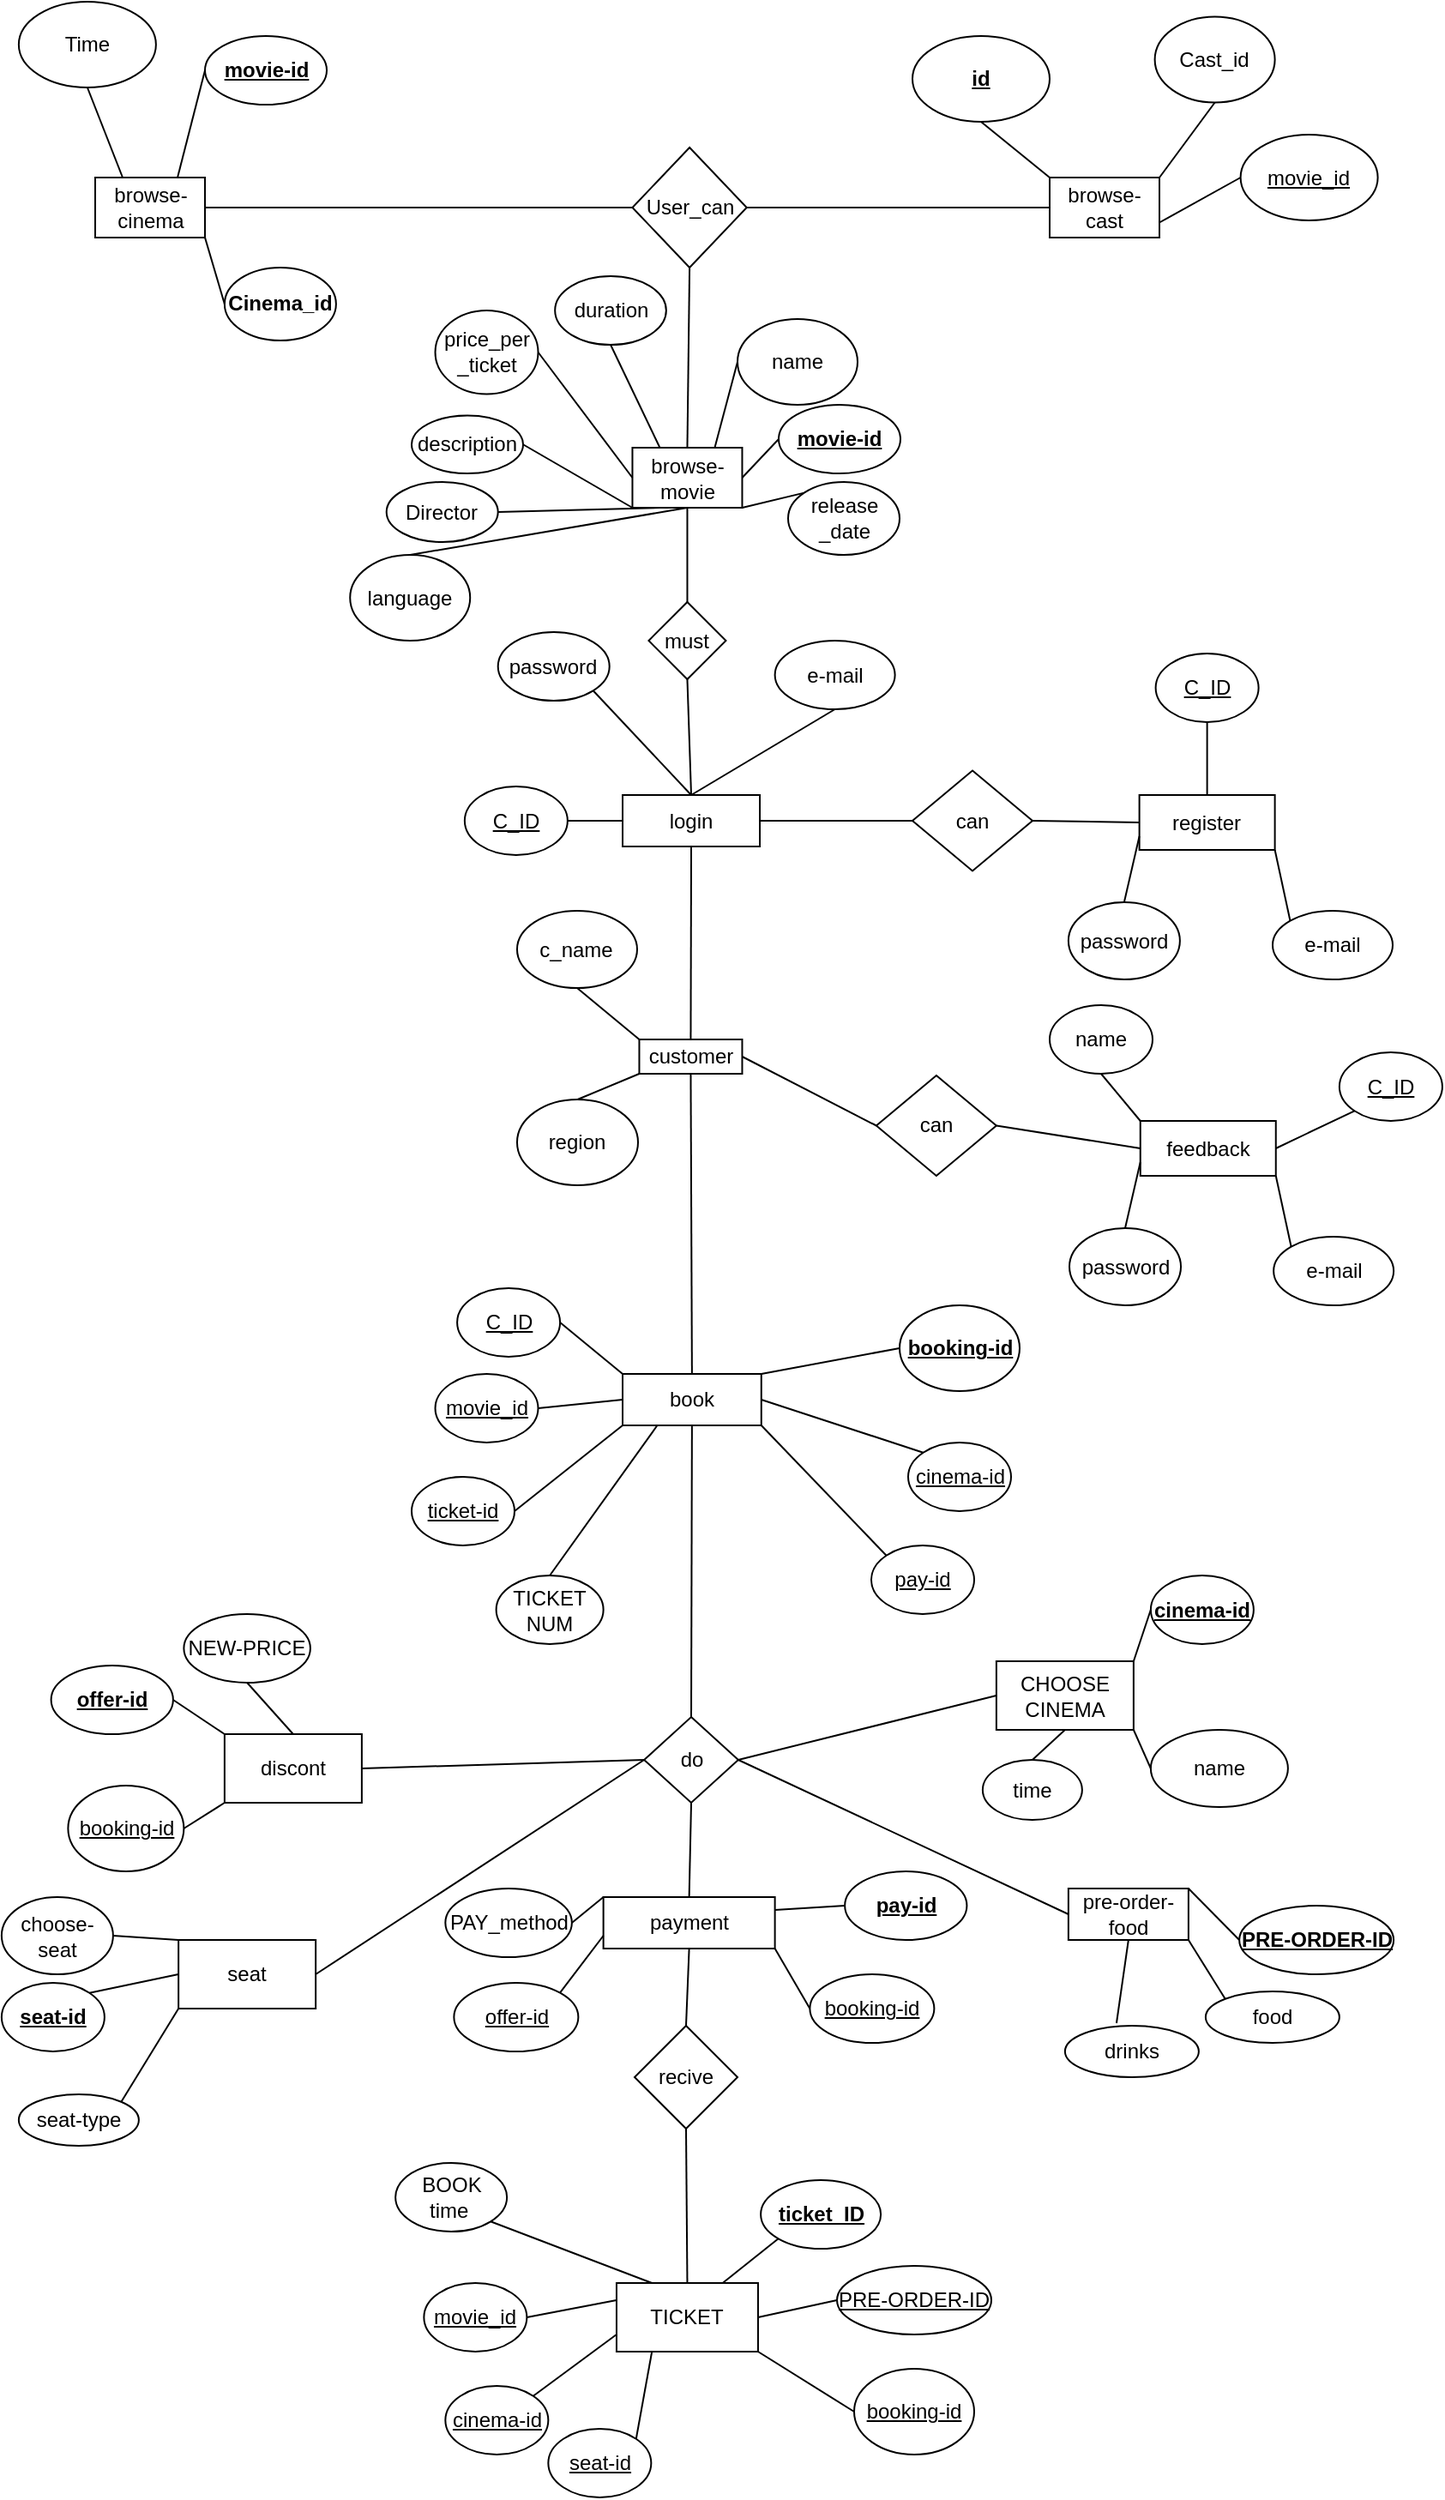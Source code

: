 <mxfile version="20.8.10" type="device"><diagram name="Page-1" id="c8yN2oYw92QMiAR7TUfr"><mxGraphModel dx="613" dy="-322" grid="1" gridSize="10" guides="1" tooltips="1" connect="1" arrows="1" fold="1" page="1" pageScale="1" pageWidth="850" pageHeight="1100" math="0" shadow="0"><root><mxCell id="0"/><mxCell id="1" parent="0"/><mxCell id="tfNcfet5MnwZMWv4psd8-120" value="login" style="rounded=0;whiteSpace=wrap;html=1;" parent="1" vertex="1"><mxGeometry x="401.01" y="1782.5" width="80" height="30" as="geometry"/></mxCell><mxCell id="tfNcfet5MnwZMWv4psd8-121" value="&lt;u&gt;C_ID&lt;/u&gt;" style="ellipse;whiteSpace=wrap;html=1;" parent="1" vertex="1"><mxGeometry x="308.93" y="1777.5" width="60" height="40" as="geometry"/></mxCell><mxCell id="tfNcfet5MnwZMWv4psd8-122" value="" style="endArrow=none;html=1;rounded=0;entryX=1;entryY=0.5;entryDx=0;entryDy=0;exitX=0;exitY=0.5;exitDx=0;exitDy=0;" parent="1" source="tfNcfet5MnwZMWv4psd8-120" target="tfNcfet5MnwZMWv4psd8-121" edge="1"><mxGeometry width="50" height="50" relative="1" as="geometry"><mxPoint x="436.01" y="1802.5" as="sourcePoint"/><mxPoint x="266.01" y="1652.5" as="targetPoint"/></mxGeometry></mxCell><mxCell id="tfNcfet5MnwZMWv4psd8-123" value="c_name" style="ellipse;whiteSpace=wrap;html=1;" parent="1" vertex="1"><mxGeometry x="339.49" y="1850" width="70" height="45" as="geometry"/></mxCell><mxCell id="tfNcfet5MnwZMWv4psd8-124" value="" style="endArrow=none;html=1;rounded=0;entryX=0.5;entryY=1;entryDx=0;entryDy=0;exitX=0;exitY=0;exitDx=0;exitDy=0;" parent="1" source="tfNcfet5MnwZMWv4psd8-133" target="tfNcfet5MnwZMWv4psd8-123" edge="1"><mxGeometry width="50" height="50" relative="1" as="geometry"><mxPoint x="700.73" y="1840" as="sourcePoint"/><mxPoint x="750.73" y="1790" as="targetPoint"/></mxGeometry></mxCell><mxCell id="tfNcfet5MnwZMWv4psd8-125" value="password" style="ellipse;whiteSpace=wrap;html=1;" parent="1" vertex="1"><mxGeometry x="328.35" y="1687.5" width="65" height="40" as="geometry"/></mxCell><mxCell id="tfNcfet5MnwZMWv4psd8-126" value="" style="endArrow=none;html=1;rounded=0;entryX=0.5;entryY=0;entryDx=0;entryDy=0;exitX=1;exitY=1;exitDx=0;exitDy=0;" parent="1" source="tfNcfet5MnwZMWv4psd8-125" target="tfNcfet5MnwZMWv4psd8-120" edge="1"><mxGeometry width="50" height="50" relative="1" as="geometry"><mxPoint x="216.01" y="1702.5" as="sourcePoint"/><mxPoint x="266.01" y="1652.5" as="targetPoint"/></mxGeometry></mxCell><mxCell id="tfNcfet5MnwZMWv4psd8-127" value="region" style="ellipse;whiteSpace=wrap;html=1;" parent="1" vertex="1"><mxGeometry x="339.49" y="1960" width="70.51" height="50" as="geometry"/></mxCell><mxCell id="tfNcfet5MnwZMWv4psd8-128" value="" style="endArrow=none;html=1;rounded=0;entryX=0;entryY=1;entryDx=0;entryDy=0;exitX=0.5;exitY=0;exitDx=0;exitDy=0;" parent="1" source="tfNcfet5MnwZMWv4psd8-127" target="tfNcfet5MnwZMWv4psd8-133" edge="1"><mxGeometry width="50" height="50" relative="1" as="geometry"><mxPoint x="700.73" y="2040" as="sourcePoint"/><mxPoint x="750.73" y="1990" as="targetPoint"/></mxGeometry></mxCell><mxCell id="tfNcfet5MnwZMWv4psd8-129" value="e-mail" style="ellipse;whiteSpace=wrap;html=1;" parent="1" vertex="1"><mxGeometry x="489.81" y="1692.5" width="70" height="40" as="geometry"/></mxCell><mxCell id="tfNcfet5MnwZMWv4psd8-130" value="" style="endArrow=none;html=1;rounded=0;entryX=0.5;entryY=0;entryDx=0;entryDy=0;exitX=0.5;exitY=1;exitDx=0;exitDy=0;" parent="1" source="tfNcfet5MnwZMWv4psd8-129" target="tfNcfet5MnwZMWv4psd8-120" edge="1"><mxGeometry width="50" height="50" relative="1" as="geometry"><mxPoint x="296.01" y="1902.5" as="sourcePoint"/><mxPoint x="346.01" y="1852.5" as="targetPoint"/></mxGeometry></mxCell><mxCell id="tfNcfet5MnwZMWv4psd8-131" value="must" style="rhombus;whiteSpace=wrap;html=1;" parent="1" vertex="1"><mxGeometry x="416.23" y="1670" width="45" height="45" as="geometry"/></mxCell><mxCell id="tfNcfet5MnwZMWv4psd8-132" value="" style="endArrow=none;html=1;rounded=0;exitX=0.5;exitY=0;exitDx=0;exitDy=0;entryX=0.5;entryY=1;entryDx=0;entryDy=0;" parent="1" source="tfNcfet5MnwZMWv4psd8-131" target="Bid3U2MxyrTNXys7s-Tc-70" edge="1"><mxGeometry width="50" height="50" relative="1" as="geometry"><mxPoint x="433.35" y="1360" as="sourcePoint"/><mxPoint x="470" y="1670" as="targetPoint"/></mxGeometry></mxCell><mxCell id="tfNcfet5MnwZMWv4psd8-133" value="customer" style="rounded=0;whiteSpace=wrap;html=1;" parent="1" vertex="1"><mxGeometry x="410.73" y="1925" width="60" height="20" as="geometry"/></mxCell><mxCell id="tfNcfet5MnwZMWv4psd8-134" value="" style="endArrow=none;html=1;rounded=0;exitX=0.5;exitY=0;exitDx=0;exitDy=0;entryX=0.5;entryY=1;entryDx=0;entryDy=0;" parent="1" source="tfNcfet5MnwZMWv4psd8-133" target="tfNcfet5MnwZMWv4psd8-120" edge="1"><mxGeometry width="50" height="50" relative="1" as="geometry"><mxPoint x="723" y="2012.5" as="sourcePoint"/><mxPoint x="471.76" y="1880" as="targetPoint"/></mxGeometry></mxCell><mxCell id="tfNcfet5MnwZMWv4psd8-135" value="User_can" style="rhombus;whiteSpace=wrap;html=1;" parent="1" vertex="1"><mxGeometry x="406.73" y="1405" width="66.63" height="70" as="geometry"/></mxCell><mxCell id="tfNcfet5MnwZMWv4psd8-137" value="" style="endArrow=none;html=1;rounded=0;entryX=0.5;entryY=1;entryDx=0;entryDy=0;exitX=0.5;exitY=0;exitDx=0;exitDy=0;" parent="1" source="tfNcfet5MnwZMWv4psd8-120" target="tfNcfet5MnwZMWv4psd8-131" edge="1"><mxGeometry width="50" height="50" relative="1" as="geometry"><mxPoint x="360" y="1350" as="sourcePoint"/><mxPoint x="421.24" y="1452.5" as="targetPoint"/></mxGeometry></mxCell><mxCell id="tfNcfet5MnwZMWv4psd8-138" value="browse-cast" style="rounded=0;whiteSpace=wrap;html=1;" parent="1" vertex="1"><mxGeometry x="650" y="1422.5" width="64" height="35" as="geometry"/></mxCell><mxCell id="tfNcfet5MnwZMWv4psd8-139" value="" style="endArrow=none;html=1;rounded=0;entryX=0;entryY=0.5;entryDx=0;entryDy=0;exitX=1;exitY=0.5;exitDx=0;exitDy=0;" parent="1" source="tfNcfet5MnwZMWv4psd8-135" target="tfNcfet5MnwZMWv4psd8-138" edge="1"><mxGeometry width="50" height="50" relative="1" as="geometry"><mxPoint x="649.12" y="1442.5" as="sourcePoint"/><mxPoint x="698.25" y="1397.5" as="targetPoint"/></mxGeometry></mxCell><mxCell id="tfNcfet5MnwZMWv4psd8-140" value="Cast_id" style="ellipse;whiteSpace=wrap;html=1;" parent="1" vertex="1"><mxGeometry x="711.31" y="1328.75" width="70" height="50" as="geometry"/></mxCell><mxCell id="tfNcfet5MnwZMWv4psd8-141" value="" style="endArrow=none;html=1;rounded=0;entryX=0.5;entryY=1;entryDx=0;entryDy=0;exitX=1;exitY=0;exitDx=0;exitDy=0;" parent="1" source="tfNcfet5MnwZMWv4psd8-138" target="tfNcfet5MnwZMWv4psd8-140" edge="1"><mxGeometry width="50" height="50" relative="1" as="geometry"><mxPoint x="694.69" y="1422.5" as="sourcePoint"/><mxPoint x="827.93" y="1470" as="targetPoint"/></mxGeometry></mxCell><mxCell id="tfNcfet5MnwZMWv4psd8-143" value="&lt;u&gt;&lt;b&gt;id&lt;/b&gt;&lt;/u&gt;" style="ellipse;whiteSpace=wrap;html=1;" parent="1" vertex="1"><mxGeometry x="570" y="1340" width="80" height="50" as="geometry"/></mxCell><mxCell id="tfNcfet5MnwZMWv4psd8-145" value="" style="endArrow=none;html=1;rounded=0;entryX=0.5;entryY=1;entryDx=0;entryDy=0;exitX=0;exitY=0;exitDx=0;exitDy=0;" parent="1" source="tfNcfet5MnwZMWv4psd8-138" target="tfNcfet5MnwZMWv4psd8-143" edge="1"><mxGeometry width="50" height="50" relative="1" as="geometry"><mxPoint x="678.69" y="1422.5" as="sourcePoint"/><mxPoint x="868.28" y="1492.252" as="targetPoint"/></mxGeometry></mxCell><mxCell id="tfNcfet5MnwZMWv4psd8-146" value="" style="endArrow=none;html=1;rounded=0;entryX=0;entryY=0.5;entryDx=0;entryDy=0;exitX=1;exitY=0.75;exitDx=0;exitDy=0;" parent="1" source="tfNcfet5MnwZMWv4psd8-138" target="tfNcfet5MnwZMWv4psd8-149" edge="1"><mxGeometry width="50" height="50" relative="1" as="geometry"><mxPoint x="726.69" y="1448.75" as="sourcePoint"/><mxPoint x="792.29" y="1492.5" as="targetPoint"/></mxGeometry></mxCell><mxCell id="tfNcfet5MnwZMWv4psd8-149" value="&lt;u&gt;movie_id&lt;/u&gt;" style="ellipse;whiteSpace=wrap;html=1;" parent="1" vertex="1"><mxGeometry x="761.31" y="1397.5" width="80" height="50" as="geometry"/></mxCell><mxCell id="tfNcfet5MnwZMWv4psd8-162" value="" style="endArrow=none;html=1;rounded=0;entryX=0;entryY=0.5;entryDx=0;entryDy=0;exitX=1;exitY=0.5;exitDx=0;exitDy=0;" parent="1" source="Bid3U2MxyrTNXys7s-Tc-1" target="tfNcfet5MnwZMWv4psd8-135" edge="1"><mxGeometry width="50" height="50" relative="1" as="geometry"><mxPoint x="438" y="1240" as="sourcePoint"/><mxPoint x="450" y="1490" as="targetPoint"/></mxGeometry></mxCell><mxCell id="tfNcfet5MnwZMWv4psd8-164" value="do" style="rhombus;whiteSpace=wrap;html=1;" parent="1" vertex="1"><mxGeometry x="413.57" y="2320" width="54.88" height="50" as="geometry"/></mxCell><mxCell id="tfNcfet5MnwZMWv4psd8-165" value="book" style="rounded=0;whiteSpace=wrap;html=1;" parent="1" vertex="1"><mxGeometry x="401.01" y="2120" width="80.87" height="30" as="geometry"/></mxCell><mxCell id="tfNcfet5MnwZMWv4psd8-166" value="" style="endArrow=none;html=1;rounded=0;exitX=0.5;exitY=1;exitDx=0;exitDy=0;entryX=0.5;entryY=0;entryDx=0;entryDy=0;" parent="1" source="tfNcfet5MnwZMWv4psd8-135" target="Bid3U2MxyrTNXys7s-Tc-70" edge="1"><mxGeometry width="50" height="50" relative="1" as="geometry"><mxPoint x="401.24" y="1523.75" as="sourcePoint"/><mxPoint x="438" y="1570" as="targetPoint"/></mxGeometry></mxCell><mxCell id="tfNcfet5MnwZMWv4psd8-167" value="&lt;b&gt;&lt;u&gt;booking-id&lt;/u&gt;&lt;/b&gt;" style="ellipse;whiteSpace=wrap;html=1;" parent="1" vertex="1"><mxGeometry x="562.5" y="2080" width="70" height="50" as="geometry"/></mxCell><mxCell id="tfNcfet5MnwZMWv4psd8-168" value="" style="endArrow=none;html=1;rounded=0;entryX=0;entryY=0.5;entryDx=0;entryDy=0;exitX=1;exitY=0;exitDx=0;exitDy=0;" parent="1" source="tfNcfet5MnwZMWv4psd8-165" target="tfNcfet5MnwZMWv4psd8-167" edge="1"><mxGeometry width="50" height="50" relative="1" as="geometry"><mxPoint x="501.56" y="2246.25" as="sourcePoint"/><mxPoint x="641.01" y="2306.002" as="targetPoint"/></mxGeometry></mxCell><mxCell id="tfNcfet5MnwZMWv4psd8-169" value="&lt;u&gt;C_ID&lt;/u&gt;" style="ellipse;whiteSpace=wrap;html=1;" parent="1" vertex="1"><mxGeometry x="304.55" y="2070" width="60" height="40" as="geometry"/></mxCell><mxCell id="tfNcfet5MnwZMWv4psd8-170" value="" style="endArrow=none;html=1;rounded=0;entryX=1;entryY=0.5;entryDx=0;entryDy=0;exitX=0;exitY=0;exitDx=0;exitDy=0;" parent="1" source="tfNcfet5MnwZMWv4psd8-165" target="tfNcfet5MnwZMWv4psd8-169" edge="1"><mxGeometry width="50" height="50" relative="1" as="geometry"><mxPoint x="410.18" y="2160" as="sourcePoint"/><mxPoint x="231.42" y="1970" as="targetPoint"/></mxGeometry></mxCell><mxCell id="tfNcfet5MnwZMWv4psd8-171" value="&lt;u&gt;movie_id&lt;/u&gt;" style="ellipse;whiteSpace=wrap;html=1;" parent="1" vertex="1"><mxGeometry x="291.76" y="2120" width="60" height="40" as="geometry"/></mxCell><mxCell id="tfNcfet5MnwZMWv4psd8-172" value="" style="endArrow=none;html=1;rounded=0;entryX=1;entryY=0.5;entryDx=0;entryDy=0;exitX=0;exitY=0.5;exitDx=0;exitDy=0;" parent="1" source="tfNcfet5MnwZMWv4psd8-165" target="tfNcfet5MnwZMWv4psd8-171" edge="1"><mxGeometry width="50" height="50" relative="1" as="geometry"><mxPoint x="418.94" y="2200" as="sourcePoint"/><mxPoint x="388.93" y="2175" as="targetPoint"/></mxGeometry></mxCell><mxCell id="tfNcfet5MnwZMWv4psd8-173" value="&lt;u&gt;ticket-id&lt;/u&gt;" style="ellipse;whiteSpace=wrap;html=1;" parent="1" vertex="1"><mxGeometry x="278" y="2180" width="60" height="40" as="geometry"/></mxCell><mxCell id="tfNcfet5MnwZMWv4psd8-174" value="" style="endArrow=none;html=1;rounded=0;entryX=1;entryY=0.5;entryDx=0;entryDy=0;exitX=0;exitY=1;exitDx=0;exitDy=0;" parent="1" source="tfNcfet5MnwZMWv4psd8-165" target="tfNcfet5MnwZMWv4psd8-173" edge="1"><mxGeometry width="50" height="50" relative="1" as="geometry"><mxPoint x="409.8" y="2270" as="sourcePoint"/><mxPoint x="389.79" y="2225" as="targetPoint"/></mxGeometry></mxCell><mxCell id="tfNcfet5MnwZMWv4psd8-175" value="&lt;u&gt;cinema-id&lt;/u&gt;" style="ellipse;whiteSpace=wrap;html=1;" parent="1" vertex="1"><mxGeometry x="567.5" y="2160" width="60" height="40" as="geometry"/></mxCell><mxCell id="tfNcfet5MnwZMWv4psd8-176" value="" style="endArrow=none;html=1;rounded=0;entryX=0;entryY=0;entryDx=0;entryDy=0;exitX=1;exitY=0.5;exitDx=0;exitDy=0;" parent="1" source="tfNcfet5MnwZMWv4psd8-165" target="tfNcfet5MnwZMWv4psd8-175" edge="1"><mxGeometry width="50" height="50" relative="1" as="geometry"><mxPoint x="508.94" y="2230" as="sourcePoint"/><mxPoint x="596.92" y="2205" as="targetPoint"/></mxGeometry></mxCell><mxCell id="tfNcfet5MnwZMWv4psd8-177" value="&lt;u&gt;pay-id&lt;/u&gt;" style="ellipse;whiteSpace=wrap;html=1;" parent="1" vertex="1"><mxGeometry x="546.0" y="2220" width="60" height="40" as="geometry"/></mxCell><mxCell id="tfNcfet5MnwZMWv4psd8-178" value="" style="endArrow=none;html=1;rounded=0;entryX=0;entryY=0;entryDx=0;entryDy=0;exitX=1;exitY=1;exitDx=0;exitDy=0;" parent="1" source="tfNcfet5MnwZMWv4psd8-165" target="tfNcfet5MnwZMWv4psd8-177" edge="1"><mxGeometry width="50" height="50" relative="1" as="geometry"><mxPoint x="481.88" y="2260" as="sourcePoint"/><mxPoint x="588.99" y="2260" as="targetPoint"/></mxGeometry></mxCell><mxCell id="tfNcfet5MnwZMWv4psd8-179" value="" style="endArrow=none;html=1;rounded=0;entryX=0.5;entryY=1;entryDx=0;entryDy=0;exitX=0.5;exitY=0;exitDx=0;exitDy=0;" parent="1" source="tfNcfet5MnwZMWv4psd8-164" target="tfNcfet5MnwZMWv4psd8-165" edge="1"><mxGeometry width="50" height="50" relative="1" as="geometry"><mxPoint x="418.94" y="2290" as="sourcePoint"/><mxPoint x="468.94" y="2240" as="targetPoint"/></mxGeometry></mxCell><mxCell id="tfNcfet5MnwZMWv4psd8-180" value="&lt;u&gt;&lt;b&gt;pay-id&lt;/b&gt;&lt;/u&gt;" style="ellipse;whiteSpace=wrap;html=1;" parent="1" vertex="1"><mxGeometry x="530.58" y="2410" width="71.14" height="40" as="geometry"/></mxCell><mxCell id="tfNcfet5MnwZMWv4psd8-181" value="payment" style="rounded=0;whiteSpace=wrap;html=1;" parent="1" vertex="1"><mxGeometry x="389.81" y="2425" width="100" height="30" as="geometry"/></mxCell><mxCell id="tfNcfet5MnwZMWv4psd8-182" value="PAY_method" style="ellipse;whiteSpace=wrap;html=1;" parent="1" vertex="1"><mxGeometry x="297.67" y="2420" width="73.76" height="40" as="geometry"/></mxCell><mxCell id="tfNcfet5MnwZMWv4psd8-183" value="" style="endArrow=none;html=1;rounded=0;entryX=0.5;entryY=1;entryDx=0;entryDy=0;exitX=0.5;exitY=0;exitDx=0;exitDy=0;" parent="1" source="tfNcfet5MnwZMWv4psd8-181" target="tfNcfet5MnwZMWv4psd8-164" edge="1"><mxGeometry width="50" height="50" relative="1" as="geometry"><mxPoint x="457.74" y="2330" as="sourcePoint"/><mxPoint x="459.375" y="2230" as="targetPoint"/></mxGeometry></mxCell><mxCell id="tfNcfet5MnwZMWv4psd8-185" value="&lt;u style=&quot;&quot;&gt;booking-id&lt;/u&gt;" style="ellipse;whiteSpace=wrap;html=1;" parent="1" vertex="1"><mxGeometry x="510.19" y="2470" width="72.5" height="40" as="geometry"/></mxCell><mxCell id="tfNcfet5MnwZMWv4psd8-186" value="" style="endArrow=none;html=1;rounded=0;entryX=0;entryY=0.5;entryDx=0;entryDy=0;exitX=1;exitY=1;exitDx=0;exitDy=0;" parent="1" source="tfNcfet5MnwZMWv4psd8-181" target="tfNcfet5MnwZMWv4psd8-185" edge="1"><mxGeometry width="50" height="50" relative="1" as="geometry"><mxPoint x="491.43" y="2520" as="sourcePoint"/><mxPoint x="642.63" y="2636.002" as="targetPoint"/></mxGeometry></mxCell><mxCell id="tfNcfet5MnwZMWv4psd8-187" value="" style="endArrow=none;html=1;rounded=0;entryX=0;entryY=0.5;entryDx=0;entryDy=0;exitX=1;exitY=0.25;exitDx=0;exitDy=0;" parent="1" source="tfNcfet5MnwZMWv4psd8-181" target="tfNcfet5MnwZMWv4psd8-180" edge="1"><mxGeometry width="50" height="50" relative="1" as="geometry"><mxPoint x="507.3" y="2460" as="sourcePoint"/><mxPoint x="550.56" y="2505" as="targetPoint"/></mxGeometry></mxCell><mxCell id="tfNcfet5MnwZMWv4psd8-188" value="" style="endArrow=none;html=1;rounded=0;entryX=0;entryY=0;entryDx=0;entryDy=0;exitX=1;exitY=0.5;exitDx=0;exitDy=0;" parent="1" source="tfNcfet5MnwZMWv4psd8-182" target="tfNcfet5MnwZMWv4psd8-181" edge="1"><mxGeometry width="50" height="50" relative="1" as="geometry"><mxPoint x="343.17" y="2480" as="sourcePoint"/><mxPoint x="386.43" y="2525" as="targetPoint"/></mxGeometry></mxCell><mxCell id="tfNcfet5MnwZMWv4psd8-189" value="&lt;u style=&quot;&quot;&gt;offer-id&lt;/u&gt;" style="ellipse;whiteSpace=wrap;html=1;" parent="1" vertex="1"><mxGeometry x="302.68" y="2475" width="72.5" height="40" as="geometry"/></mxCell><mxCell id="tfNcfet5MnwZMWv4psd8-190" value="" style="endArrow=none;html=1;rounded=0;entryX=1;entryY=0;entryDx=0;entryDy=0;exitX=0;exitY=0.75;exitDx=0;exitDy=0;" parent="1" source="tfNcfet5MnwZMWv4psd8-181" target="tfNcfet5MnwZMWv4psd8-189" edge="1"><mxGeometry width="50" height="50" relative="1" as="geometry"><mxPoint x="441.94" y="2470" as="sourcePoint"/><mxPoint x="543.5" y="2696.002" as="targetPoint"/></mxGeometry></mxCell><mxCell id="tfNcfet5MnwZMWv4psd8-191" value="" style="endArrow=none;html=1;rounded=0;entryX=0;entryY=0.5;entryDx=0;entryDy=0;exitX=1;exitY=0.5;exitDx=0;exitDy=0;" parent="1" source="tfNcfet5MnwZMWv4psd8-192" target="tfNcfet5MnwZMWv4psd8-164" edge="1"><mxGeometry width="50" height="50" relative="1" as="geometry"><mxPoint x="248.94" y="2350" as="sourcePoint"/><mxPoint x="288.94" y="2310" as="targetPoint"/></mxGeometry></mxCell><mxCell id="tfNcfet5MnwZMWv4psd8-192" value="discont" style="rounded=0;whiteSpace=wrap;html=1;" parent="1" vertex="1"><mxGeometry x="168.94" y="2330" width="80" height="40" as="geometry"/></mxCell><mxCell id="tfNcfet5MnwZMWv4psd8-197" value="" style="endArrow=none;html=1;rounded=0;entryX=0;entryY=0;entryDx=0;entryDy=0;exitX=1;exitY=0.5;exitDx=0;exitDy=0;" parent="1" source="tfNcfet5MnwZMWv4psd8-198" target="tfNcfet5MnwZMWv4psd8-192" edge="1"><mxGeometry width="50" height="50" relative="1" as="geometry"><mxPoint x="197.3" y="2267.5" as="sourcePoint"/><mxPoint x="217.8" y="2250" as="targetPoint"/></mxGeometry></mxCell><mxCell id="tfNcfet5MnwZMWv4psd8-198" value="&lt;u style=&quot;border-color: var(--border-color);&quot;&gt;&lt;b&gt;offer-id&lt;/b&gt;&lt;/u&gt;" style="ellipse;whiteSpace=wrap;html=1;" parent="1" vertex="1"><mxGeometry x="67.8" y="2290" width="71.14" height="40" as="geometry"/></mxCell><mxCell id="tfNcfet5MnwZMWv4psd8-199" value="&lt;u style=&quot;&quot;&gt;booking-id&lt;/u&gt;" style="ellipse;whiteSpace=wrap;html=1;" parent="1" vertex="1"><mxGeometry x="77.69" y="2360" width="67.5" height="50" as="geometry"/></mxCell><mxCell id="tfNcfet5MnwZMWv4psd8-200" value="" style="endArrow=none;html=1;rounded=0;entryX=1;entryY=0.5;entryDx=0;entryDy=0;exitX=0;exitY=1;exitDx=0;exitDy=0;" parent="1" source="tfNcfet5MnwZMWv4psd8-192" target="tfNcfet5MnwZMWv4psd8-199" edge="1"><mxGeometry width="50" height="50" relative="1" as="geometry"><mxPoint x="112.41" y="2400" as="sourcePoint"/><mxPoint x="257.74" y="2586.002" as="targetPoint"/></mxGeometry></mxCell><mxCell id="tfNcfet5MnwZMWv4psd8-201" value="NEW-PRICE" style="ellipse;whiteSpace=wrap;html=1;" parent="1" vertex="1"><mxGeometry x="145.19" y="2260" width="73.76" height="40" as="geometry"/></mxCell><mxCell id="tfNcfet5MnwZMWv4psd8-202" value="" style="endArrow=none;html=1;rounded=0;entryX=0.5;entryY=0;entryDx=0;entryDy=0;exitX=0.5;exitY=1;exitDx=0;exitDy=0;" parent="1" source="tfNcfet5MnwZMWv4psd8-201" target="tfNcfet5MnwZMWv4psd8-192" edge="1"><mxGeometry width="50" height="50" relative="1" as="geometry"><mxPoint x="194.81" y="2315" as="sourcePoint"/><mxPoint x="248.94" y="2255" as="targetPoint"/></mxGeometry></mxCell><mxCell id="tfNcfet5MnwZMWv4psd8-203" value="" style="endArrow=none;html=1;rounded=0;exitX=1;exitY=0.5;exitDx=0;exitDy=0;entryX=0;entryY=0.5;entryDx=0;entryDy=0;" parent="1" source="tfNcfet5MnwZMWv4psd8-164" target="tfNcfet5MnwZMWv4psd8-204" edge="1"><mxGeometry width="50" height="50" relative="1" as="geometry"><mxPoint x="558.94" y="2370" as="sourcePoint"/><mxPoint x="648.94" y="2350" as="targetPoint"/></mxGeometry></mxCell><mxCell id="tfNcfet5MnwZMWv4psd8-204" value="CHOOSE CINEMA" style="rounded=0;whiteSpace=wrap;html=1;" parent="1" vertex="1"><mxGeometry x="618.94" y="2287.5" width="80" height="40" as="geometry"/></mxCell><mxCell id="tfNcfet5MnwZMWv4psd8-205" value="&lt;u&gt;&lt;b&gt;cinema-id&lt;/b&gt;&lt;/u&gt;" style="ellipse;whiteSpace=wrap;html=1;" parent="1" vertex="1"><mxGeometry x="708.94" y="2237.5" width="60" height="40" as="geometry"/></mxCell><mxCell id="tfNcfet5MnwZMWv4psd8-206" value="" style="endArrow=none;html=1;rounded=0;entryX=0;entryY=0.5;entryDx=0;entryDy=0;exitX=1;exitY=0;exitDx=0;exitDy=0;" parent="1" source="tfNcfet5MnwZMWv4psd8-204" target="tfNcfet5MnwZMWv4psd8-205" edge="1"><mxGeometry width="50" height="50" relative="1" as="geometry"><mxPoint x="678.94" y="2257.5" as="sourcePoint"/><mxPoint x="786.05" y="2257.5" as="targetPoint"/></mxGeometry></mxCell><mxCell id="tfNcfet5MnwZMWv4psd8-207" value="name" style="ellipse;whiteSpace=wrap;html=1;" parent="1" vertex="1"><mxGeometry x="708.94" y="2327.5" width="80" height="45" as="geometry"/></mxCell><mxCell id="tfNcfet5MnwZMWv4psd8-208" value="" style="endArrow=none;html=1;rounded=0;entryX=0;entryY=0.5;entryDx=0;entryDy=0;exitX=1;exitY=1;exitDx=0;exitDy=0;" parent="1" source="tfNcfet5MnwZMWv4psd8-204" target="tfNcfet5MnwZMWv4psd8-207" edge="1"><mxGeometry width="50" height="50" relative="1" as="geometry"><mxPoint x="676.76" y="2357.5" as="sourcePoint"/><mxPoint x="1045.86" y="2266.25" as="targetPoint"/></mxGeometry></mxCell><mxCell id="tfNcfet5MnwZMWv4psd8-209" value="recive" style="rhombus;whiteSpace=wrap;html=1;" parent="1" vertex="1"><mxGeometry x="408" y="2500" width="60" height="60" as="geometry"/></mxCell><mxCell id="tfNcfet5MnwZMWv4psd8-210" value="" style="endArrow=none;html=1;rounded=0;exitX=0.5;exitY=0;exitDx=0;exitDy=0;entryX=0.5;entryY=1;entryDx=0;entryDy=0;" parent="1" source="tfNcfet5MnwZMWv4psd8-209" target="tfNcfet5MnwZMWv4psd8-181" edge="1"><mxGeometry width="50" height="50" relative="1" as="geometry"><mxPoint x="446.34" y="2520" as="sourcePoint"/><mxPoint x="440" y="2450" as="targetPoint"/></mxGeometry></mxCell><mxCell id="tfNcfet5MnwZMWv4psd8-211" style="edgeStyle=none;rounded=0;orthogonalLoop=1;jettySize=auto;html=1;entryX=0.5;entryY=0;entryDx=0;entryDy=0;" parent="1" source="tfNcfet5MnwZMWv4psd8-209" target="tfNcfet5MnwZMWv4psd8-209" edge="1"><mxGeometry relative="1" as="geometry"/></mxCell><mxCell id="tfNcfet5MnwZMWv4psd8-221" value="TICKET" style="rounded=0;whiteSpace=wrap;html=1;" parent="1" vertex="1"><mxGeometry x="397.48" y="2650" width="82.5" height="40" as="geometry"/></mxCell><mxCell id="tfNcfet5MnwZMWv4psd8-222" value="TICKET NUM" style="ellipse;whiteSpace=wrap;html=1;" parent="1" vertex="1"><mxGeometry x="327.31" y="2237.5" width="62.5" height="40" as="geometry"/></mxCell><mxCell id="tfNcfet5MnwZMWv4psd8-223" value="&lt;u&gt;&lt;b&gt;ticket_ID&lt;/b&gt;&lt;/u&gt;" style="ellipse;whiteSpace=wrap;html=1;" parent="1" vertex="1"><mxGeometry x="481.56" y="2590" width="70" height="40" as="geometry"/></mxCell><mxCell id="tfNcfet5MnwZMWv4psd8-224" value="" style="endArrow=none;html=1;rounded=0;entryX=0;entryY=1;entryDx=0;entryDy=0;exitX=0.75;exitY=0;exitDx=0;exitDy=0;" parent="1" source="tfNcfet5MnwZMWv4psd8-221" target="tfNcfet5MnwZMWv4psd8-223" edge="1"><mxGeometry width="50" height="50" relative="1" as="geometry"><mxPoint x="437.82" y="2680" as="sourcePoint"/><mxPoint x="524.23" y="2605.84" as="targetPoint"/></mxGeometry></mxCell><mxCell id="tfNcfet5MnwZMWv4psd8-227" value="" style="endArrow=none;html=1;rounded=0;entryX=1;entryY=1;entryDx=0;entryDy=0;exitX=0.25;exitY=0;exitDx=0;exitDy=0;" parent="1" source="tfNcfet5MnwZMWv4psd8-221" target="tfNcfet5MnwZMWv4psd8-236" edge="1"><mxGeometry width="50" height="50" relative="1" as="geometry"><mxPoint x="447.82" y="2720" as="sourcePoint"/><mxPoint x="497.82" y="2670" as="targetPoint"/></mxGeometry></mxCell><mxCell id="tfNcfet5MnwZMWv4psd8-228" value="" style="endArrow=none;html=1;rounded=0;entryX=0.5;entryY=0;entryDx=0;entryDy=0;exitX=0.25;exitY=1;exitDx=0;exitDy=0;" parent="1" source="tfNcfet5MnwZMWv4psd8-165" target="tfNcfet5MnwZMWv4psd8-222" edge="1"><mxGeometry width="50" height="50" relative="1" as="geometry"><mxPoint x="427.045" y="2240.0" as="sourcePoint"/><mxPoint x="466.56" y="2230" as="targetPoint"/></mxGeometry></mxCell><mxCell id="tfNcfet5MnwZMWv4psd8-236" value="BOOK time&amp;nbsp;" style="ellipse;whiteSpace=wrap;html=1;" parent="1" vertex="1"><mxGeometry x="268.57" y="2580" width="65" height="40" as="geometry"/></mxCell><mxCell id="tfNcfet5MnwZMWv4psd8-239" value="" style="endArrow=none;html=1;rounded=0;entryX=0.5;entryY=1;entryDx=0;entryDy=0;exitX=0.5;exitY=0;exitDx=0;exitDy=0;" parent="1" source="tfNcfet5MnwZMWv4psd8-221" target="tfNcfet5MnwZMWv4psd8-209" edge="1"><mxGeometry width="50" height="50" relative="1" as="geometry"><mxPoint x="398.94" y="2630" as="sourcePoint"/><mxPoint x="448.94" y="2580" as="targetPoint"/></mxGeometry></mxCell><mxCell id="tfNcfet5MnwZMWv4psd8-240" value="" style="endArrow=none;html=1;rounded=0;exitX=1;exitY=0.5;exitDx=0;exitDy=0;entryX=0;entryY=0.5;entryDx=0;entryDy=0;" parent="1" source="tfNcfet5MnwZMWv4psd8-164" target="tfNcfet5MnwZMWv4psd8-242" edge="1"><mxGeometry width="50" height="50" relative="1" as="geometry"><mxPoint x="688.94" y="2450" as="sourcePoint"/><mxPoint x="728.94" y="2410" as="targetPoint"/></mxGeometry></mxCell><mxCell id="tfNcfet5MnwZMWv4psd8-242" value="pre-order-food" style="rounded=0;whiteSpace=wrap;html=1;" parent="1" vertex="1"><mxGeometry x="660.94" y="2420" width="70" height="30" as="geometry"/></mxCell><mxCell id="tfNcfet5MnwZMWv4psd8-243" value="&lt;b&gt;&lt;u&gt;PRE-ORDER-ID&lt;/u&gt;&lt;/b&gt;" style="ellipse;whiteSpace=wrap;html=1;" parent="1" vertex="1"><mxGeometry x="760.57" y="2430" width="90" height="40" as="geometry"/></mxCell><mxCell id="tfNcfet5MnwZMWv4psd8-244" value="food" style="ellipse;whiteSpace=wrap;html=1;" parent="1" vertex="1"><mxGeometry x="740.94" y="2480" width="78" height="30" as="geometry"/></mxCell><mxCell id="tfNcfet5MnwZMWv4psd8-245" value="drinks" style="ellipse;whiteSpace=wrap;html=1;" parent="1" vertex="1"><mxGeometry x="658.94" y="2500" width="78" height="30" as="geometry"/></mxCell><mxCell id="tfNcfet5MnwZMWv4psd8-246" value="" style="endArrow=none;html=1;rounded=0;entryX=0.5;entryY=1;entryDx=0;entryDy=0;exitX=0.385;exitY=-0.05;exitDx=0;exitDy=0;exitPerimeter=0;" parent="1" source="tfNcfet5MnwZMWv4psd8-245" target="tfNcfet5MnwZMWv4psd8-242" edge="1"><mxGeometry width="50" height="50" relative="1" as="geometry"><mxPoint x="648.94" y="2530" as="sourcePoint"/><mxPoint x="698.94" y="2480" as="targetPoint"/></mxGeometry></mxCell><mxCell id="tfNcfet5MnwZMWv4psd8-247" value="" style="endArrow=none;html=1;rounded=0;entryX=1;entryY=1;entryDx=0;entryDy=0;exitX=0;exitY=0;exitDx=0;exitDy=0;" parent="1" source="tfNcfet5MnwZMWv4psd8-244" target="tfNcfet5MnwZMWv4psd8-242" edge="1"><mxGeometry width="50" height="50" relative="1" as="geometry"><mxPoint x="698.97" y="2508.5" as="sourcePoint"/><mxPoint x="705.94" y="2460" as="targetPoint"/></mxGeometry></mxCell><mxCell id="tfNcfet5MnwZMWv4psd8-248" value="" style="endArrow=none;html=1;rounded=0;entryX=1;entryY=0;entryDx=0;entryDy=0;exitX=0;exitY=0.5;exitDx=0;exitDy=0;" parent="1" source="tfNcfet5MnwZMWv4psd8-243" target="tfNcfet5MnwZMWv4psd8-242" edge="1"><mxGeometry width="50" height="50" relative="1" as="geometry"><mxPoint x="748.94" y="2430" as="sourcePoint"/><mxPoint x="715.94" y="2470" as="targetPoint"/></mxGeometry></mxCell><mxCell id="tfNcfet5MnwZMWv4psd8-249" value="&lt;u&gt;PRE-ORDER-ID&lt;/u&gt;" style="ellipse;whiteSpace=wrap;html=1;" parent="1" vertex="1"><mxGeometry x="526.01" y="2640" width="90" height="40" as="geometry"/></mxCell><mxCell id="tfNcfet5MnwZMWv4psd8-250" value="" style="endArrow=none;html=1;rounded=0;entryX=1;entryY=0.5;entryDx=0;entryDy=0;exitX=0;exitY=0.5;exitDx=0;exitDy=0;" parent="1" source="tfNcfet5MnwZMWv4psd8-249" target="tfNcfet5MnwZMWv4psd8-221" edge="1"><mxGeometry width="50" height="50" relative="1" as="geometry"><mxPoint x="500.34" y="2788.5" as="sourcePoint"/><mxPoint x="522.31" y="2690.0" as="targetPoint"/></mxGeometry></mxCell><mxCell id="tfNcfet5MnwZMWv4psd8-251" value="&lt;u&gt;movie_id&lt;/u&gt;" style="ellipse;whiteSpace=wrap;html=1;" parent="1" vertex="1"><mxGeometry x="285.18" y="2650" width="60" height="40" as="geometry"/></mxCell><mxCell id="tfNcfet5MnwZMWv4psd8-252" value="" style="endArrow=none;html=1;rounded=0;entryX=1;entryY=0.5;entryDx=0;entryDy=0;exitX=0;exitY=0.25;exitDx=0;exitDy=0;" parent="1" source="tfNcfet5MnwZMWv4psd8-221" target="tfNcfet5MnwZMWv4psd8-251" edge="1"><mxGeometry width="50" height="50" relative="1" as="geometry"><mxPoint x="346.45" y="2655" as="sourcePoint"/><mxPoint x="326.44" y="2625" as="targetPoint"/></mxGeometry></mxCell><mxCell id="tfNcfet5MnwZMWv4psd8-254" value="&lt;u&gt;cinema-id&lt;/u&gt;" style="ellipse;whiteSpace=wrap;html=1;" parent="1" vertex="1"><mxGeometry x="297.67" y="2710" width="60" height="40" as="geometry"/></mxCell><mxCell id="tfNcfet5MnwZMWv4psd8-255" value="" style="endArrow=none;html=1;rounded=0;entryX=1;entryY=0;entryDx=0;entryDy=0;exitX=0;exitY=0.75;exitDx=0;exitDy=0;" parent="1" source="tfNcfet5MnwZMWv4psd8-221" target="tfNcfet5MnwZMWv4psd8-254" edge="1"><mxGeometry width="50" height="50" relative="1" as="geometry"><mxPoint x="314.8" y="2770.0" as="sourcePoint"/><mxPoint x="401.91" y="2740" as="targetPoint"/></mxGeometry></mxCell><mxCell id="tfNcfet5MnwZMWv4psd8-256" value="&lt;u style=&quot;&quot;&gt;booking-id&lt;/u&gt;" style="ellipse;whiteSpace=wrap;html=1;" parent="1" vertex="1"><mxGeometry x="536" y="2700" width="70" height="50" as="geometry"/></mxCell><mxCell id="tfNcfet5MnwZMWv4psd8-257" value="" style="endArrow=none;html=1;rounded=0;entryX=0;entryY=0.5;entryDx=0;entryDy=0;exitX=1;exitY=1;exitDx=0;exitDy=0;" parent="1" source="tfNcfet5MnwZMWv4psd8-221" target="tfNcfet5MnwZMWv4psd8-256" edge="1"><mxGeometry width="50" height="50" relative="1" as="geometry"><mxPoint x="486.87" y="2750" as="sourcePoint"/><mxPoint x="638.07" y="2866.002" as="targetPoint"/></mxGeometry></mxCell><mxCell id="zaoVeJUxKAui3IYlmABy-1" value="seat" style="rounded=0;whiteSpace=wrap;html=1;" parent="1" vertex="1"><mxGeometry x="142.07" y="2450" width="80" height="40" as="geometry"/></mxCell><mxCell id="zaoVeJUxKAui3IYlmABy-2" value="&lt;u&gt;&lt;b&gt;seat-id&lt;/b&gt;&lt;/u&gt;" style="ellipse;whiteSpace=wrap;html=1;" parent="1" vertex="1"><mxGeometry x="38.94" y="2475" width="60" height="40" as="geometry"/></mxCell><mxCell id="zaoVeJUxKAui3IYlmABy-3" value="" style="endArrow=none;html=1;rounded=0;entryX=1;entryY=0;entryDx=0;entryDy=0;exitX=0;exitY=0.5;exitDx=0;exitDy=0;" parent="1" source="zaoVeJUxKAui3IYlmABy-1" target="zaoVeJUxKAui3IYlmABy-2" edge="1"><mxGeometry width="50" height="50" relative="1" as="geometry"><mxPoint x="130.18" y="2477.5" as="sourcePoint"/><mxPoint x="237.29" y="2477.5" as="targetPoint"/></mxGeometry></mxCell><mxCell id="zaoVeJUxKAui3IYlmABy-4" value="seat-type" style="ellipse;whiteSpace=wrap;html=1;" parent="1" vertex="1"><mxGeometry x="48.94" y="2540" width="70" height="30" as="geometry"/></mxCell><mxCell id="zaoVeJUxKAui3IYlmABy-5" value="" style="endArrow=none;html=1;rounded=0;entryX=1;entryY=0;entryDx=0;entryDy=0;exitX=0;exitY=1;exitDx=0;exitDy=0;" parent="1" source="zaoVeJUxKAui3IYlmABy-1" target="zaoVeJUxKAui3IYlmABy-4" edge="1"><mxGeometry width="50" height="50" relative="1" as="geometry"><mxPoint x="128.0" y="2577.5" as="sourcePoint"/><mxPoint x="497.1" y="2486.25" as="targetPoint"/></mxGeometry></mxCell><mxCell id="zaoVeJUxKAui3IYlmABy-6" value="choose-seat" style="ellipse;whiteSpace=wrap;html=1;" parent="1" vertex="1"><mxGeometry x="38.94" y="2425" width="65" height="45" as="geometry"/></mxCell><mxCell id="zaoVeJUxKAui3IYlmABy-7" value="" style="endArrow=none;html=1;rounded=0;entryX=1;entryY=0.5;entryDx=0;entryDy=0;exitX=0;exitY=0;exitDx=0;exitDy=0;" parent="1" source="zaoVeJUxKAui3IYlmABy-1" target="zaoVeJUxKAui3IYlmABy-6" edge="1"><mxGeometry width="50" height="50" relative="1" as="geometry"><mxPoint x="160.18" y="2517.5" as="sourcePoint"/><mxPoint x="170.18" y="2487.5" as="targetPoint"/></mxGeometry></mxCell><mxCell id="zaoVeJUxKAui3IYlmABy-8" value="" style="endArrow=none;html=1;rounded=0;exitX=0;exitY=0.5;exitDx=0;exitDy=0;entryX=1;entryY=0.5;entryDx=0;entryDy=0;" parent="1" source="tfNcfet5MnwZMWv4psd8-164" target="zaoVeJUxKAui3IYlmABy-1" edge="1"><mxGeometry width="50" height="50" relative="1" as="geometry"><mxPoint x="-73.58" y="2565" as="sourcePoint"/><mxPoint x="100.18" y="2570" as="targetPoint"/></mxGeometry></mxCell><mxCell id="zaoVeJUxKAui3IYlmABy-10" value="&lt;u&gt;seat-id&lt;/u&gt;" style="ellipse;whiteSpace=wrap;html=1;" parent="1" vertex="1"><mxGeometry x="357.67" y="2735" width="60" height="40" as="geometry"/></mxCell><mxCell id="zaoVeJUxKAui3IYlmABy-11" value="" style="endArrow=none;html=1;rounded=0;entryX=1;entryY=0;entryDx=0;entryDy=0;exitX=0.25;exitY=1;exitDx=0;exitDy=0;" parent="1" source="tfNcfet5MnwZMWv4psd8-221" target="zaoVeJUxKAui3IYlmABy-10" edge="1"><mxGeometry width="50" height="50" relative="1" as="geometry"><mxPoint x="460.8" y="2730" as="sourcePoint"/><mxPoint x="556.02" y="2737.5" as="targetPoint"/></mxGeometry></mxCell><mxCell id="d70-sMgKLOg-BndwU-_B-1" value="time" style="ellipse;whiteSpace=wrap;html=1;" parent="1" vertex="1"><mxGeometry x="610.94" y="2345" width="58" height="35" as="geometry"/></mxCell><mxCell id="d70-sMgKLOg-BndwU-_B-2" value="" style="endArrow=none;html=1;rounded=0;entryX=0.5;entryY=0;entryDx=0;entryDy=0;exitX=0.5;exitY=1;exitDx=0;exitDy=0;" parent="1" source="tfNcfet5MnwZMWv4psd8-204" target="d70-sMgKLOg-BndwU-_B-1" edge="1"><mxGeometry width="50" height="50" relative="1" as="geometry"><mxPoint x="708.94" y="2337.5" as="sourcePoint"/><mxPoint x="718.94" y="2360" as="targetPoint"/></mxGeometry></mxCell><mxCell id="Bid3U2MxyrTNXys7s-Tc-1" value="browse-cinema" style="rounded=0;whiteSpace=wrap;html=1;" parent="1" vertex="1"><mxGeometry x="93.51" y="1422.5" width="64" height="35" as="geometry"/></mxCell><mxCell id="Bid3U2MxyrTNXys7s-Tc-5" value="Time" style="ellipse;whiteSpace=wrap;html=1;" parent="1" vertex="1"><mxGeometry x="48.94" y="1320" width="80" height="50" as="geometry"/></mxCell><mxCell id="Bid3U2MxyrTNXys7s-Tc-7" value="" style="endArrow=none;html=1;rounded=0;entryX=0.5;entryY=1;entryDx=0;entryDy=0;exitX=0.25;exitY=0;exitDx=0;exitDy=0;" parent="1" source="Bid3U2MxyrTNXys7s-Tc-1" target="Bid3U2MxyrTNXys7s-Tc-5" edge="1"><mxGeometry width="50" height="50" relative="1" as="geometry"><mxPoint x="154.45" y="1467.5" as="sourcePoint"/><mxPoint x="178.18" y="1487.252" as="targetPoint"/></mxGeometry></mxCell><mxCell id="Bid3U2MxyrTNXys7s-Tc-9" value="&lt;b&gt;&lt;u&gt;movie-id&lt;/u&gt;&lt;/b&gt;" style="ellipse;whiteSpace=wrap;html=1;" parent="1" vertex="1"><mxGeometry x="157.51" y="1340" width="71" height="40" as="geometry"/></mxCell><mxCell id="Bid3U2MxyrTNXys7s-Tc-10" value="" style="endArrow=none;html=1;rounded=0;entryX=0;entryY=0.5;entryDx=0;entryDy=0;exitX=0.75;exitY=0;exitDx=0;exitDy=0;" parent="1" source="Bid3U2MxyrTNXys7s-Tc-1" target="Bid3U2MxyrTNXys7s-Tc-9" edge="1"><mxGeometry width="50" height="50" relative="1" as="geometry"><mxPoint x="118.45" y="1412.5" as="sourcePoint"/><mxPoint x="167.83" y="1367.5" as="targetPoint"/></mxGeometry></mxCell><mxCell id="Bid3U2MxyrTNXys7s-Tc-17" value="&lt;b&gt;Cinema_id&lt;/b&gt;" style="ellipse;whiteSpace=wrap;html=1;" parent="1" vertex="1"><mxGeometry x="168.94" y="1475" width="65" height="42.5" as="geometry"/></mxCell><mxCell id="Bid3U2MxyrTNXys7s-Tc-18" value="" style="endArrow=none;html=1;rounded=0;entryX=0;entryY=0.5;entryDx=0;entryDy=0;exitX=1;exitY=1;exitDx=0;exitDy=0;" parent="1" source="Bid3U2MxyrTNXys7s-Tc-1" target="Bid3U2MxyrTNXys7s-Tc-17" edge="1"><mxGeometry width="50" height="50" relative="1" as="geometry"><mxPoint x="252.83" y="1473" as="sourcePoint"/><mxPoint x="328.87" y="1634.752" as="targetPoint"/></mxGeometry></mxCell><mxCell id="Bid3U2MxyrTNXys7s-Tc-70" value="browse-movie" style="rounded=0;whiteSpace=wrap;html=1;" parent="1" vertex="1"><mxGeometry x="406.73" y="1580" width="64" height="35" as="geometry"/></mxCell><mxCell id="Bid3U2MxyrTNXys7s-Tc-71" value="language" style="ellipse;whiteSpace=wrap;html=1;" parent="1" vertex="1"><mxGeometry x="242.11" y="1642.5" width="70" height="50" as="geometry"/></mxCell><mxCell id="Bid3U2MxyrTNXys7s-Tc-72" value="" style="endArrow=none;html=1;rounded=0;entryX=0.5;entryY=0;entryDx=0;entryDy=0;exitX=0.5;exitY=1;exitDx=0;exitDy=0;" parent="1" source="Bid3U2MxyrTNXys7s-Tc-70" target="Bid3U2MxyrTNXys7s-Tc-71" edge="1"><mxGeometry width="50" height="50" relative="1" as="geometry"><mxPoint x="398" y="1675" as="sourcePoint"/><mxPoint x="448" y="1625" as="targetPoint"/></mxGeometry></mxCell><mxCell id="Bid3U2MxyrTNXys7s-Tc-73" value="name" style="ellipse;whiteSpace=wrap;html=1;" parent="1" vertex="1"><mxGeometry x="468.0" y="1505" width="70" height="50" as="geometry"/></mxCell><mxCell id="Bid3U2MxyrTNXys7s-Tc-74" value="duration" style="ellipse;whiteSpace=wrap;html=1;" parent="1" vertex="1"><mxGeometry x="361.59" y="1480" width="64.83" height="40" as="geometry"/></mxCell><mxCell id="Bid3U2MxyrTNXys7s-Tc-75" value="" style="endArrow=none;html=1;rounded=0;entryX=0;entryY=0.5;entryDx=0;entryDy=0;exitX=0.75;exitY=0;exitDx=0;exitDy=0;" parent="1" source="Bid3U2MxyrTNXys7s-Tc-70" target="Bid3U2MxyrTNXys7s-Tc-73" edge="1"><mxGeometry width="50" height="50" relative="1" as="geometry"><mxPoint x="454.62" y="1617.5" as="sourcePoint"/><mxPoint x="478.35" y="1637.252" as="targetPoint"/></mxGeometry></mxCell><mxCell id="Bid3U2MxyrTNXys7s-Tc-76" value="" style="endArrow=none;html=1;rounded=0;entryX=0.5;entryY=1;entryDx=0;entryDy=0;exitX=0.25;exitY=0;exitDx=0;exitDy=0;" parent="1" source="Bid3U2MxyrTNXys7s-Tc-70" target="Bid3U2MxyrTNXys7s-Tc-74" edge="1"><mxGeometry width="50" height="50" relative="1" as="geometry"><mxPoint x="464.62" y="1627.5" as="sourcePoint"/><mxPoint x="488.35" y="1647.252" as="targetPoint"/></mxGeometry></mxCell><mxCell id="Bid3U2MxyrTNXys7s-Tc-77" value="&lt;b&gt;&lt;u&gt;movie-id&lt;/u&gt;&lt;/b&gt;" style="ellipse;whiteSpace=wrap;html=1;" parent="1" vertex="1"><mxGeometry x="492.0" y="1555" width="71" height="40" as="geometry"/></mxCell><mxCell id="Bid3U2MxyrTNXys7s-Tc-78" value="" style="endArrow=none;html=1;rounded=0;entryX=0;entryY=0.5;entryDx=0;entryDy=0;exitX=1;exitY=0.5;exitDx=0;exitDy=0;" parent="1" source="Bid3U2MxyrTNXys7s-Tc-70" target="Bid3U2MxyrTNXys7s-Tc-77" edge="1"><mxGeometry width="50" height="50" relative="1" as="geometry"><mxPoint x="428.62" y="1572.5" as="sourcePoint"/><mxPoint x="478.0" y="1527.5" as="targetPoint"/></mxGeometry></mxCell><mxCell id="Bid3U2MxyrTNXys7s-Tc-79" value="price_per&lt;br&gt;_ticket" style="ellipse;whiteSpace=wrap;html=1;" parent="1" vertex="1"><mxGeometry x="291.76" y="1500" width="60" height="48.75" as="geometry"/></mxCell><mxCell id="Bid3U2MxyrTNXys7s-Tc-80" value="" style="endArrow=none;html=1;rounded=0;entryX=1;entryY=0.5;entryDx=0;entryDy=0;exitX=0;exitY=0.5;exitDx=0;exitDy=0;" parent="1" source="Bid3U2MxyrTNXys7s-Tc-70" target="Bid3U2MxyrTNXys7s-Tc-79" edge="1"><mxGeometry width="50" height="50" relative="1" as="geometry"><mxPoint x="288.358" y="1556.71" as="sourcePoint"/><mxPoint x="119.99" y="1586.25" as="targetPoint"/></mxGeometry></mxCell><mxCell id="Bid3U2MxyrTNXys7s-Tc-81" value="description" style="ellipse;whiteSpace=wrap;html=1;" parent="1" vertex="1"><mxGeometry x="278" y="1561.25" width="65" height="33.75" as="geometry"/></mxCell><mxCell id="Bid3U2MxyrTNXys7s-Tc-82" value="" style="endArrow=none;html=1;rounded=0;entryX=1;entryY=0.5;entryDx=0;entryDy=0;exitX=0;exitY=1;exitDx=0;exitDy=0;" parent="1" source="Bid3U2MxyrTNXys7s-Tc-70" target="Bid3U2MxyrTNXys7s-Tc-81" edge="1"><mxGeometry width="50" height="50" relative="1" as="geometry"><mxPoint x="381" y="1608" as="sourcePoint"/><mxPoint x="457.04" y="1769.752" as="targetPoint"/></mxGeometry></mxCell><mxCell id="Bid3U2MxyrTNXys7s-Tc-83" value="Director" style="ellipse;whiteSpace=wrap;html=1;" parent="1" vertex="1"><mxGeometry x="263.35" y="1600" width="65" height="35" as="geometry"/></mxCell><mxCell id="Bid3U2MxyrTNXys7s-Tc-84" value="" style="endArrow=none;html=1;rounded=0;entryX=1;entryY=0.5;entryDx=0;entryDy=0;exitX=0.25;exitY=1;exitDx=0;exitDy=0;" parent="1" source="Bid3U2MxyrTNXys7s-Tc-70" target="Bid3U2MxyrTNXys7s-Tc-83" edge="1"><mxGeometry width="50" height="50" relative="1" as="geometry"><mxPoint x="393" y="1625" as="sourcePoint"/><mxPoint x="486.92" y="1797.252" as="targetPoint"/></mxGeometry></mxCell><mxCell id="Bid3U2MxyrTNXys7s-Tc-85" value="release&lt;br&gt;_date" style="ellipse;whiteSpace=wrap;html=1;" parent="1" vertex="1"><mxGeometry x="497.5" y="1600" width="65" height="42.5" as="geometry"/></mxCell><mxCell id="Bid3U2MxyrTNXys7s-Tc-86" value="" style="endArrow=none;html=1;rounded=0;entryX=0;entryY=0;entryDx=0;entryDy=0;exitX=1;exitY=1;exitDx=0;exitDy=0;" parent="1" source="Bid3U2MxyrTNXys7s-Tc-70" target="Bid3U2MxyrTNXys7s-Tc-85" edge="1"><mxGeometry width="50" height="50" relative="1" as="geometry"><mxPoint x="563" y="1633" as="sourcePoint"/><mxPoint x="639.04" y="1794.752" as="targetPoint"/></mxGeometry></mxCell><mxCell id="Bid3U2MxyrTNXys7s-Tc-92" value="" style="endArrow=none;html=1;rounded=0;entryX=0.5;entryY=1;entryDx=0;entryDy=0;exitX=0.5;exitY=0;exitDx=0;exitDy=0;" parent="1" source="tfNcfet5MnwZMWv4psd8-165" target="tfNcfet5MnwZMWv4psd8-133" edge="1"><mxGeometry width="50" height="50" relative="1" as="geometry"><mxPoint x="441" y="2180" as="sourcePoint"/><mxPoint x="438.91" y="1960" as="targetPoint"/></mxGeometry></mxCell><mxCell id="OI7IL9zs91xQ-1eAT2Me-1" value="can" style="rhombus;whiteSpace=wrap;html=1;" vertex="1" parent="1"><mxGeometry x="570" y="1768.25" width="70" height="58.5" as="geometry"/></mxCell><mxCell id="OI7IL9zs91xQ-1eAT2Me-2" value="" style="endArrow=none;html=1;rounded=0;entryX=1;entryY=0.5;entryDx=0;entryDy=0;exitX=0;exitY=0.5;exitDx=0;exitDy=0;" edge="1" parent="1" source="OI7IL9zs91xQ-1eAT2Me-1" target="tfNcfet5MnwZMWv4psd8-120"><mxGeometry width="50" height="50" relative="1" as="geometry"><mxPoint x="534.81" y="1742.5" as="sourcePoint"/><mxPoint x="451.01" y="1792.5" as="targetPoint"/></mxGeometry></mxCell><mxCell id="OI7IL9zs91xQ-1eAT2Me-3" value="register" style="rounded=0;whiteSpace=wrap;html=1;" vertex="1" parent="1"><mxGeometry x="702.31" y="1782.5" width="79" height="32" as="geometry"/></mxCell><mxCell id="OI7IL9zs91xQ-1eAT2Me-4" value="" style="endArrow=none;html=1;rounded=0;entryX=1;entryY=0.5;entryDx=0;entryDy=0;exitX=0;exitY=0.5;exitDx=0;exitDy=0;" edge="1" parent="1" source="OI7IL9zs91xQ-1eAT2Me-3" target="OI7IL9zs91xQ-1eAT2Me-1"><mxGeometry width="50" height="50" relative="1" as="geometry"><mxPoint x="698.94" y="1798" as="sourcePoint"/><mxPoint x="609.95" y="1798" as="targetPoint"/></mxGeometry></mxCell><mxCell id="OI7IL9zs91xQ-1eAT2Me-5" value="&lt;u&gt;C_ID&lt;/u&gt;" style="ellipse;whiteSpace=wrap;html=1;" vertex="1" parent="1"><mxGeometry x="711.81" y="1700" width="60" height="40" as="geometry"/></mxCell><mxCell id="OI7IL9zs91xQ-1eAT2Me-6" value="" style="endArrow=none;html=1;rounded=0;entryX=0.5;entryY=1;entryDx=0;entryDy=0;exitX=0.5;exitY=0;exitDx=0;exitDy=0;" edge="1" parent="1" target="OI7IL9zs91xQ-1eAT2Me-5" source="OI7IL9zs91xQ-1eAT2Me-3"><mxGeometry width="50" height="50" relative="1" as="geometry"><mxPoint x="751.02" y="1692.5" as="sourcePoint"/><mxPoint x="616.02" y="1547.5" as="targetPoint"/></mxGeometry></mxCell><mxCell id="OI7IL9zs91xQ-1eAT2Me-7" value="password" style="ellipse;whiteSpace=wrap;html=1;" vertex="1" parent="1"><mxGeometry x="660.94" y="1845" width="65" height="45" as="geometry"/></mxCell><mxCell id="OI7IL9zs91xQ-1eAT2Me-8" value="" style="endArrow=none;html=1;rounded=0;entryX=0;entryY=0.75;entryDx=0;entryDy=0;exitX=0.5;exitY=0;exitDx=0;exitDy=0;" edge="1" parent="1" source="OI7IL9zs91xQ-1eAT2Me-7" target="OI7IL9zs91xQ-1eAT2Me-3"><mxGeometry width="50" height="50" relative="1" as="geometry"><mxPoint x="556.6" y="1878" as="sourcePoint"/><mxPoint x="691.25" y="1812.5" as="targetPoint"/></mxGeometry></mxCell><mxCell id="OI7IL9zs91xQ-1eAT2Me-9" value="e-mail" style="ellipse;whiteSpace=wrap;html=1;" vertex="1" parent="1"><mxGeometry x="780.0" y="1850" width="70" height="40" as="geometry"/></mxCell><mxCell id="OI7IL9zs91xQ-1eAT2Me-10" value="" style="endArrow=none;html=1;rounded=0;entryX=1;entryY=1;entryDx=0;entryDy=0;exitX=0;exitY=0;exitDx=0;exitDy=0;" edge="1" parent="1" source="OI7IL9zs91xQ-1eAT2Me-9" target="OI7IL9zs91xQ-1eAT2Me-3"><mxGeometry width="50" height="50" relative="1" as="geometry"><mxPoint x="636.6" y="2078" as="sourcePoint"/><mxPoint x="770.25" y="1812.5" as="targetPoint"/></mxGeometry></mxCell><mxCell id="OI7IL9zs91xQ-1eAT2Me-11" value="can" style="rhombus;whiteSpace=wrap;html=1;" vertex="1" parent="1"><mxGeometry x="548.94" y="1946" width="70" height="58.5" as="geometry"/></mxCell><mxCell id="OI7IL9zs91xQ-1eAT2Me-12" value="feedback" style="rounded=0;whiteSpace=wrap;html=1;" vertex="1" parent="1"><mxGeometry x="702.88" y="1972.5" width="79" height="32" as="geometry"/></mxCell><mxCell id="OI7IL9zs91xQ-1eAT2Me-13" value="" style="endArrow=none;html=1;rounded=0;entryX=1;entryY=0.5;entryDx=0;entryDy=0;exitX=0;exitY=0.5;exitDx=0;exitDy=0;" edge="1" parent="1" source="OI7IL9zs91xQ-1eAT2Me-12" target="OI7IL9zs91xQ-1eAT2Me-11"><mxGeometry width="50" height="50" relative="1" as="geometry"><mxPoint x="699.51" y="1988" as="sourcePoint"/><mxPoint x="610.52" y="1988" as="targetPoint"/></mxGeometry></mxCell><mxCell id="OI7IL9zs91xQ-1eAT2Me-14" value="&lt;u&gt;C_ID&lt;/u&gt;" style="ellipse;whiteSpace=wrap;html=1;" vertex="1" parent="1"><mxGeometry x="818.94" y="1932.5" width="60" height="40" as="geometry"/></mxCell><mxCell id="OI7IL9zs91xQ-1eAT2Me-15" value="" style="endArrow=none;html=1;rounded=0;entryX=0;entryY=1;entryDx=0;entryDy=0;exitX=1;exitY=0.5;exitDx=0;exitDy=0;" edge="1" parent="1" source="OI7IL9zs91xQ-1eAT2Me-12" target="OI7IL9zs91xQ-1eAT2Me-14"><mxGeometry width="50" height="50" relative="1" as="geometry"><mxPoint x="751.59" y="1882.5" as="sourcePoint"/><mxPoint x="616.59" y="1737.5" as="targetPoint"/></mxGeometry></mxCell><mxCell id="OI7IL9zs91xQ-1eAT2Me-16" value="password" style="ellipse;whiteSpace=wrap;html=1;" vertex="1" parent="1"><mxGeometry x="661.51" y="2035" width="65" height="45" as="geometry"/></mxCell><mxCell id="OI7IL9zs91xQ-1eAT2Me-17" value="" style="endArrow=none;html=1;rounded=0;entryX=0;entryY=0.75;entryDx=0;entryDy=0;exitX=0.5;exitY=0;exitDx=0;exitDy=0;" edge="1" parent="1" source="OI7IL9zs91xQ-1eAT2Me-16" target="OI7IL9zs91xQ-1eAT2Me-12"><mxGeometry width="50" height="50" relative="1" as="geometry"><mxPoint x="557.17" y="2068" as="sourcePoint"/><mxPoint x="691.82" y="2002.5" as="targetPoint"/></mxGeometry></mxCell><mxCell id="OI7IL9zs91xQ-1eAT2Me-18" value="e-mail" style="ellipse;whiteSpace=wrap;html=1;" vertex="1" parent="1"><mxGeometry x="780.57" y="2040" width="70" height="40" as="geometry"/></mxCell><mxCell id="OI7IL9zs91xQ-1eAT2Me-19" value="" style="endArrow=none;html=1;rounded=0;entryX=1;entryY=1;entryDx=0;entryDy=0;exitX=0;exitY=0;exitDx=0;exitDy=0;" edge="1" parent="1" source="OI7IL9zs91xQ-1eAT2Me-18" target="OI7IL9zs91xQ-1eAT2Me-12"><mxGeometry width="50" height="50" relative="1" as="geometry"><mxPoint x="637.17" y="2268" as="sourcePoint"/><mxPoint x="770.82" y="2002.5" as="targetPoint"/></mxGeometry></mxCell><mxCell id="OI7IL9zs91xQ-1eAT2Me-20" value="" style="endArrow=none;html=1;rounded=0;entryX=1;entryY=0.5;entryDx=0;entryDy=0;exitX=0;exitY=0.5;exitDx=0;exitDy=0;" edge="1" parent="1" source="OI7IL9zs91xQ-1eAT2Me-11" target="tfNcfet5MnwZMWv4psd8-133"><mxGeometry width="50" height="50" relative="1" as="geometry"><mxPoint x="560" y="1935" as="sourcePoint"/><mxPoint x="485.51" y="1934.33" as="targetPoint"/></mxGeometry></mxCell><mxCell id="OI7IL9zs91xQ-1eAT2Me-22" value="name" style="ellipse;whiteSpace=wrap;html=1;" vertex="1" parent="1"><mxGeometry x="650" y="1905" width="60" height="40" as="geometry"/></mxCell><mxCell id="OI7IL9zs91xQ-1eAT2Me-23" value="" style="endArrow=none;html=1;rounded=0;entryX=0.5;entryY=1;entryDx=0;entryDy=0;exitX=0;exitY=0;exitDx=0;exitDy=0;" edge="1" parent="1" target="OI7IL9zs91xQ-1eAT2Me-22" source="OI7IL9zs91xQ-1eAT2Me-12"><mxGeometry width="50" height="50" relative="1" as="geometry"><mxPoint x="690.41" y="1961.75" as="sourcePoint"/><mxPoint x="525.12" y="1710.75" as="targetPoint"/></mxGeometry></mxCell></root></mxGraphModel></diagram></mxfile>